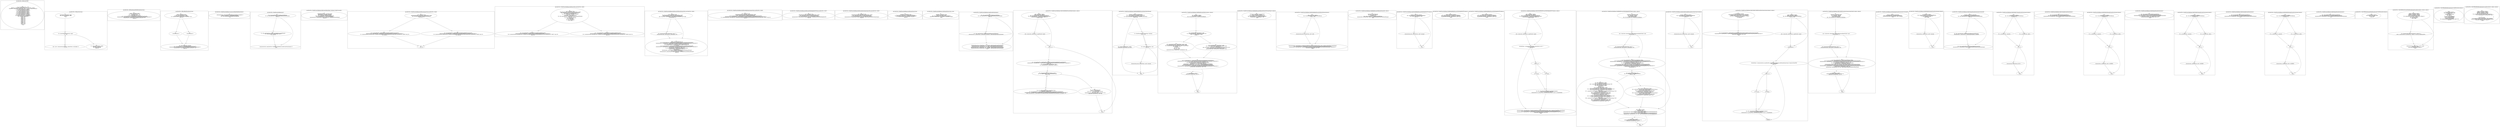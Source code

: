 digraph "208.ts" {
subgraph "cluster_@ts_files/208.ts: %dflt.[static]%dflt()" {
  label="@ts_files/208.ts: %dflt.[static]%dflt()";
  Node33740 [label="id:0
      this = this: @ts_files/208.ts: %dflt
      forkScript = staticinvoke <@%unk/%unk: .join()>(__dirname, './fork.js')
      workerPath = staticinvoke <@%unk/%unk: .join()>(__dirname, './batch/run-batch.js')
      %0 = chalk.<@%unk/%unk: .green>
      %1 = chalk.<@%unk/%unk: .greenBright>
      %2 = chalk.<@%unk/%unk: .red>
      %3 = chalk.<@%unk/%unk: .redBright>
      %4 = chalk.<@%unk/%unk: .cyan>
      %5 = chalk.<@%unk/%unk: .cyanBright>
      %6 = chalk.<@%unk/%unk: .yellow>
      %7 = chalk.<@%unk/%unk: .yellowBright>
      %8 = chalk.<@%unk/%unk: .magenta>
      %9 = chalk.<@%unk/%unk: .magentaBright>
      %10 = newarray (unknown)[10]
      %10[0] = %0
      %10[1] = %1
      %10[2] = %2
      %10[3] = %3
      %10[4] = %4
      %10[5] = %5
      %10[6] = %6
      %10[7] = %7
      %10[8] = %8
      %10[9] = %9
      colors = %10
      return"];
}
subgraph "cluster_@ts_files/208.ts: %dflt.getColor(string)" {
  label="@ts_files/208.ts: %dflt.getColor(string)";
  Node35730 [label="id:0
      projectName = parameter0: string
      this = this: @ts_files/208.ts: %dflt
      code = 0
      i = 0"];
  Node35731 [label="id:1
      %0 = projectName.<@%unk/%unk: .length>
      if i < %0"];
  Node35732 [label="id:2
      code = code + instanceinvoke projectName.<@%unk/%unk: .charCodeAt()>(i)
      i = i + 1"];
  Node35733 [label="id:3
      %1 = colors.<@%unk/%unk: .length>
      colorIndex = code % %1
      %2 = colors[colorIndex]
      return %2"];
  Node35730 -> Node35731;
  Node35731 -> Node35732;
  Node35731 -> Node35733;
  Node35732 -> Node35731;
}
subgraph "cluster_@ts_files/208.ts: %dflt.logClearLineToPrefixTransformer(string)" {
  label="@ts_files/208.ts: %dflt.logClearLineToPrefixTransformer(string)";
  Node59310 [label="id:0
      prefix = parameter0: string
      this = this: @ts_files/208.ts: %dflt
      prevChunk = null
      %0 = new @%unk/%unk: Transform
      %1 = new @ts_files/208.ts: %AC$%dflt$logClearLineToPrefixTransformer$9
      instanceinvoke %1.<@ts_files/208.ts: %AC$%dflt$logClearLineToPrefixTransformer$9.constructor()>()
      instanceinvoke %0.<@%unk/%unk: Transform.constructor()>(%1)
      return %0"];
}
subgraph "cluster_@ts_files/208.ts: %dflt.addPrefixTransformer(string)" {
  label="@ts_files/208.ts: %dflt.addPrefixTransformer(string)";
  Node48320 [label="id:0
      prefix = parameter0: string
      this = this: @ts_files/208.ts: %dflt
      %0 = process.<@%unk/%unk: .platform>
      %1 = instanceinvoke %0.<@%unk/%unk: .startsWith()>('win')
      if %1 != 0"];
  Node48321 [label="id:1
      newLineSeparator = '
'"];
  Node48322 [label="id:2
      newLineSeparator = '
'"];
  Node48323 [label="id:3
      %3 = new @%unk/%unk: Transform
      %4 = new @ts_files/208.ts: %AC$%dflt$addPrefixTransformer$10
      instanceinvoke %4.<@ts_files/208.ts: %AC$%dflt$addPrefixTransformer$10.constructor()>()
      instanceinvoke %3.<@%unk/%unk: Transform.constructor()>(%4)
      return %3"];
  Node48320 -> Node48321;
  Node48320 -> Node48322;
  Node48321 -> Node48323;
  Node48322 -> Node48323;
}
subgraph "cluster_@ts_files/208.ts: ForkedProcessTaskRunner.constructor(DefaultTasksRunnerOptions)" {
  label="@ts_files/208.ts: ForkedProcessTaskRunner.constructor(DefaultTasksRunnerOptions)";
  Node78220 [label="id:0
      instanceinvoke this.<@ts_files/208.ts: ForkedProcessTaskRunner.%instInit()>()
      options = parameter0: DefaultTasksRunnerOptions
      this = this: @ts_files/208.ts: ForkedProcessTaskRunner
      return"];
}
subgraph "cluster_@ts_files/208.ts: ForkedProcessTaskRunner.init()" {
  label="@ts_files/208.ts: ForkedProcessTaskRunner.init()";
  Node44270 [label="id:0
      this = this: @ts_files/208.ts: ForkedProcessTaskRunner
      %0 = this.<@ts_files/208.ts: ForkedProcessTaskRunner.pseudoTerminal>
      if %0 != 0"];
  Node44271 [label="id:1
      %1 = this.<@ts_files/208.ts: ForkedProcessTaskRunner.pseudoTerminal>
      %2 = instanceinvoke %1.<@%unk/%unk: .init()>()
      %3 = await %2"];
  Node44272 [label="id:2
      instanceinvoke this.<@ts_files/208.ts: ForkedProcessTaskRunner.setupProcessEventListeners()>()
      return"];
  Node44270 -> Node44271;
  Node44270 -> Node44272;
  Node44271 -> Node44272;
}
subgraph "cluster_@ts_files/208.ts: ForkedProcessTaskRunner.forkProcessForBatch(Batch, TaskGraph, NodeJS.ProcessEnv)" {
  label="@ts_files/208.ts: ForkedProcessTaskRunner.forkProcessForBatch(Batch, TaskGraph, NodeJS.ProcessEnv)";
  Node90970 [label="id:0
      ObjectBindingPattern = parameter0: Batch
      fullTaskGraph = parameter1: TaskGraph
      env = parameter2: NodeJS.ProcessEnv
      this = this: @ts_files/208.ts: ForkedProcessTaskRunner
      %0 = new @%unk/%unk: Promise<BatchResults>
      instanceinvoke %0.<@%unk/%unk: Promise.constructor()>(%AM0$forkProcessForBatch)
      return %0"];
}
subgraph "cluster_@ts_files/208.ts: ForkedProcessTaskRunner.forkProcessLegacy(Task, @ts_files/208.ts: %AC$0)" {
  label="@ts_files/208.ts: ForkedProcessTaskRunner.forkProcessLegacy(Task, @ts_files/208.ts: %AC$0)";
  Node79780 [label="id:0
      task = parameter0: Task
      ObjectBindingPattern = parameter1: @ts_files/208.ts: %AC$0
      this = this: @ts_files/208.ts: ForkedProcessTaskRunner
      if pipeOutput != 0"];
  Node79781 [label="id:1
      %0 = new @ts_files/208.ts: %AC$ForkedProcessTaskRunner$forkProcessLegacy$15
      instanceinvoke %0.<@ts_files/208.ts: %AC$ForkedProcessTaskRunner$forkProcessLegacy$15.constructor()>()
      %1 = instanceinvoke this.<@ts_files/208.ts: ForkedProcessTaskRunner.forkProcessPipeOutputCapture(Task, @ts_files/208.ts: %AC$6)>(task, %0)
      %2 = await %1"];
  Node79782 [label="id:2
      %3 = new @ts_files/208.ts: %AC$ForkedProcessTaskRunner$forkProcessLegacy$16
      instanceinvoke %3.<@ts_files/208.ts: %AC$ForkedProcessTaskRunner$forkProcessLegacy$16.constructor()>()
      %4 = instanceinvoke this.<@ts_files/208.ts: ForkedProcessTaskRunner.forkProcessDirectOutputCapture(Task, @ts_files/208.ts: %AC$8)>(task, %3)
      %2 = await %4"];
  Node79783 [label="id:3
      return %2"];
  Node79780 -> Node79781;
  Node79780 -> Node79782;
  Node79781 -> Node79783;
  Node79782 -> Node79783;
}
subgraph "cluster_@ts_files/208.ts: ForkedProcessTaskRunner.forkProcess(Task, @ts_files/208.ts: %AC$2)" {
  label="@ts_files/208.ts: ForkedProcessTaskRunner.forkProcess(Task, @ts_files/208.ts: %AC$2)";
  Node73830 [label="id:0
      task = parameter0: Task
      ObjectBindingPattern = parameter1: @ts_files/208.ts: %AC$2
      this = this: @ts_files/208.ts: ForkedProcessTaskRunner
      %0 = process.<@%unk/%unk: .env>
      %1 = %0.<@%unk/%unk: .NX_PREFIX_OUTPUT>
      %2 = %1 === 'true'
      shouldPrefix = streamOutput && %2
      %3 = this.<@ts_files/208.ts: ForkedProcessTaskRunner.pseudoTerminal>
      %4 = !%3
      %5 = %4 || disablePseudoTerminal
      %6 = !streamOutput
      %7 = %5 || %6
      %8 = %7 || shouldPrefix
      if %8 != false"];
  Node73831 [label="id:1
      %9 = new @ts_files/208.ts: %AC$ForkedProcessTaskRunner$forkProcess$17
      instanceinvoke %9.<@ts_files/208.ts: %AC$ForkedProcessTaskRunner$forkProcess$17.constructor()>()
      %10 = instanceinvoke this.<@ts_files/208.ts: ForkedProcessTaskRunner.forkProcessWithPrefixAndNotTTY(Task, @ts_files/208.ts: %AC$7)>(task, %9)
      return %10"];
  Node73832 [label="id:2
      %11 = new @ts_files/208.ts: %AC$ForkedProcessTaskRunner$forkProcess$18
      instanceinvoke %11.<@ts_files/208.ts: %AC$ForkedProcessTaskRunner$forkProcess$18.constructor()>()
      %12 = instanceinvoke this.<@ts_files/208.ts: ForkedProcessTaskRunner.forkProcessWithPseudoTerminal(Task, @ts_files/208.ts: %AC$4)>(task, %11)
      return %12"];
  Node73830 -> Node73831;
  Node73830 -> Node73832;
}
subgraph "cluster_@ts_files/208.ts: ForkedProcessTaskRunner.forkProcessWithPseudoTerminal(Task, @ts_files/208.ts: %AC$4)" {
  label="@ts_files/208.ts: ForkedProcessTaskRunner.forkProcessWithPseudoTerminal(Task, @ts_files/208.ts: %AC$4)";
  Node92490 [label="id:0
      task = parameter0: Task
      ObjectBindingPattern = parameter1: @ts_files/208.ts: %AC$4
      this = this: @ts_files/208.ts: ForkedProcessTaskRunner
      args = staticinvoke <@%unk/%unk: .getPrintableCommandArgsForTask()>(task)
      if streamOutput != 0"];
  Node92491 [label="id:1
      %0 = instanceinvoke args.<@%unk/%unk: .join()>(' ')
      instanceinvoke output.<@%unk/%unk: .logCommand()>(%0)"];
  Node92492 [label="id:2
      childId = task.<@%unk/%unk: .id>
      %1 = new @ts_files/208.ts: %AC$ForkedProcessTaskRunner$forkProcessWithPseudoTerminal$19
      instanceinvoke %1.<@ts_files/208.ts: %AC$ForkedProcessTaskRunner$forkProcessWithPseudoTerminal$19.constructor()>()
      %2 = this.<@ts_files/208.ts: ForkedProcessTaskRunner.pseudoTerminal>
      %3 = instanceinvoke %2.<@%unk/%unk: .fork()>(childId, forkScript, %1)
      p = await %3
      %4 = new @ts_files/208.ts: %AC$ForkedProcessTaskRunner$forkProcessWithPseudoTerminal$20
      instanceinvoke %4.<@ts_files/208.ts: %AC$ForkedProcessTaskRunner$forkProcessWithPseudoTerminal$20.constructor()>()
      instanceinvoke p.<@%unk/%unk: .send()>(%4)
      %5 = this.<@ts_files/208.ts: ForkedProcessTaskRunner.processes>
      instanceinvoke %5.<@%unk/%unk: .add()>(p)
      terminalOutput = ''
      instanceinvoke p.<@%unk/%unk: .onOutput()>(%AM3$forkProcessWithPseudoTerminal)
      %6 = new @%unk/%unk: Promise
      instanceinvoke %6.<@%unk/%unk: Promise.constructor()>(%AM4$forkProcessWithPseudoTerminal)
      return %6"];
  Node92490 -> Node92491;
  Node92490 -> Node92492;
  Node92491 -> Node92492;
}
subgraph "cluster_@ts_files/208.ts: ForkedProcessTaskRunner.forkProcessPipeOutputCapture(Task, @ts_files/208.ts: %AC$6)" {
  label="@ts_files/208.ts: ForkedProcessTaskRunner.forkProcessPipeOutputCapture(Task, @ts_files/208.ts: %AC$6)";
  Node91660 [label="id:0
      task = parameter0: Task
      ObjectBindingPattern = parameter1: @ts_files/208.ts: %AC$6
      this = this: @ts_files/208.ts: ForkedProcessTaskRunner
      %0 = new @ts_files/208.ts: %AC$ForkedProcessTaskRunner$forkProcessPipeOutputCapture$22
      instanceinvoke %0.<@ts_files/208.ts: %AC$ForkedProcessTaskRunner$forkProcessPipeOutputCapture$22.constructor()>()
      %1 = instanceinvoke this.<@ts_files/208.ts: ForkedProcessTaskRunner.forkProcessWithPrefixAndNotTTY(Task, @ts_files/208.ts: %AC$7)>(task, %0)
      return %1"];
}
subgraph "cluster_@ts_files/208.ts: ForkedProcessTaskRunner.forkProcessWithPrefixAndNotTTY(Task, @ts_files/208.ts: %AC$7)" {
  label="@ts_files/208.ts: ForkedProcessTaskRunner.forkProcessWithPrefixAndNotTTY(Task, @ts_files/208.ts: %AC$7)";
  Node92590 [label="id:0
      task = parameter0: Task
      ObjectBindingPattern = parameter1: @ts_files/208.ts: %AC$7
      this = this: @ts_files/208.ts: ForkedProcessTaskRunner
      %0 = new @%unk/%unk: Promise<@ts_files/208.ts: %AC$23>
      instanceinvoke %0.<@%unk/%unk: Promise.constructor()>(%AM6$forkProcessWithPrefixAndNotTTY)
      return %0"];
}
subgraph "cluster_@ts_files/208.ts: ForkedProcessTaskRunner.forkProcessDirectOutputCapture(Task, @ts_files/208.ts: %AC$8)" {
  label="@ts_files/208.ts: ForkedProcessTaskRunner.forkProcessDirectOutputCapture(Task, @ts_files/208.ts: %AC$8)";
  Node93730 [label="id:0
      task = parameter0: Task
      ObjectBindingPattern = parameter1: @ts_files/208.ts: %AC$8
      this = this: @ts_files/208.ts: ForkedProcessTaskRunner
      %0 = new @%unk/%unk: Promise<@ts_files/208.ts: %AC$27>
      instanceinvoke %0.<@%unk/%unk: Promise.constructor()>(%AM11$forkProcessDirectOutputCapture)
      return %0"];
}
subgraph "cluster_@ts_files/208.ts: ForkedProcessTaskRunner.readTerminalOutput(string)" {
  label="@ts_files/208.ts: ForkedProcessTaskRunner.readTerminalOutput(string)";
  Node65510 [label="id:0
      outputPath = parameter0: string
      this = this: @ts_files/208.ts: ForkedProcessTaskRunner
      %0 = staticinvoke <@%unk/%unk: .readFileSync()>(outputPath)
      %1 = instanceinvoke %0.<@%unk/%unk: .toString()>()
      return %1"];
}
subgraph "cluster_@ts_files/208.ts: ForkedProcessTaskRunner.writeTerminalOutput(string, string)" {
  label="@ts_files/208.ts: ForkedProcessTaskRunner.writeTerminalOutput(string, string)";
  Node74330 [label="id:0
      outputPath = parameter0: string
      content = parameter1: string
      this = this: @ts_files/208.ts: ForkedProcessTaskRunner
      staticinvoke <@%unk/%unk: .writeFileSync()>(outputPath, content)
      return"];
}
subgraph "cluster_@ts_files/208.ts: ForkedProcessTaskRunner.setupProcessEventListeners()" {
  label="@ts_files/208.ts: ForkedProcessTaskRunner.setupProcessEventListeners()";
  Node67540 [label="id:0
      this = this: @ts_files/208.ts: ForkedProcessTaskRunner
      %0 = this.<@ts_files/208.ts: ForkedProcessTaskRunner.pseudoTerminal>
      if %0 != 0"];
  Node67541 [label="id:1
      %1 = this.<@ts_files/208.ts: ForkedProcessTaskRunner.pseudoTerminal>
      instanceinvoke %1.<@%unk/%unk: .onMessageFromChildren()>(%AM14$setupProcessEventListeners)"];
  Node67542 [label="id:2
      instanceinvoke process.<@%unk/%unk: .on()>('message', %AM15$setupProcessEventListeners)
      instanceinvoke process.<@%unk/%unk: .on()>('exit', %AM17$setupProcessEventListeners)
      instanceinvoke process.<@%unk/%unk: .on()>('SIGINT', %AM19$setupProcessEventListeners)
      instanceinvoke process.<@%unk/%unk: .on()>('SIGTERM', %AM21$setupProcessEventListeners)
      instanceinvoke process.<@%unk/%unk: .on()>('SIGHUP', %AM23$setupProcessEventListeners)
      return"];
  Node67540 -> Node67541;
  Node67540 -> Node67542;
  Node67541 -> Node67542;
}
subgraph "cluster_@ts_files/208.ts: ForkedProcessTaskRunner.%AM1$%AM0$forkProcessForBatch(unknown, unknown)" {
  label="@ts_files/208.ts: ForkedProcessTaskRunner.%AM1$%AM0$forkProcessForBatch(unknown, unknown)";
  Node81080 [label="id:0
      code = parameter0: unknown
      signal = parameter1: unknown
      this = this: @ts_files/208.ts: ForkedProcessTaskRunner
      %0 = this.<@ts_files/208.ts: ForkedProcessTaskRunner.processes>
      instanceinvoke %0.<@%unk/%unk: .delete()>(p)
      if code === null"];
  Node81081 [label="id:1
      code = staticinvoke <@%unk/%unk: .signalToCode()>(signal)"];
  Node81082 [label="id:2
      if code !== 0"];
  Node81083 [label="id:3
      %1 = new @ts_files/208.ts: %AC$ForkedProcessTaskRunner$%AM1$%AM0$forkProcessForBatch$12
      instanceinvoke %1.<@ts_files/208.ts: %AC$ForkedProcessTaskRunner$%AM1$%AM0$forkProcessForBatch$12.constructor()>()
      results = %1
      %2 = batchTaskGraph.<@%unk/%unk: .roots>
      %3 = instanceinvoke %2.<@%unk/%unk: .iterator()>()"];
  Node81084 [label="id:4
      %4 = instanceinvoke %3.<@%unk/%unk: .next()>()
      %5 = %4.<@ES2015/BuiltinClass: IteratorResult.done>
      if %5 == true"];
  Node81085 [label="id:5
      %6 = %4.<@ES2015/BuiltinClass: IteratorResult.value>
      rootTaskId = <unknown>%6
      %7 = new @ts_files/208.ts: %AC$ForkedProcessTaskRunner$%AM1$%AM0$forkProcessForBatch$13
      instanceinvoke %7.<@ts_files/208.ts: %AC$ForkedProcessTaskRunner$%AM1$%AM0$forkProcessForBatch$13.constructor()>()
      results.<@ts_files/208.ts: %AC$ForkedProcessTaskRunner$%AM1$%AM0$forkProcessForBatch$12.rootTaskId> = %7"];
  Node81086 [label="id:6
      %8 = new @%unk/%unk: Error
      %9 = '\"' + executorName
      %10 = %9 + '\" exited unexpectedly with code: '
      %11 = %10 + code
      instanceinvoke %8.<@%unk/%unk: Error.constructor()>(%11)
      staticinvoke <@%unk/%unk: .rej()>(%8)"];
  Node81087 [label="id:7
      return"];
  Node81080 -> Node81081;
  Node81080 -> Node81082;
  Node81081 -> Node81082;
  Node81082 -> Node81083;
  Node81082 -> Node81087;
  Node81083 -> Node81084;
  Node81084 -> Node81085;
  Node81084 -> Node81086;
  Node81085 -> Node81084;
  Node81086 -> Node81087;
}
subgraph "cluster_@ts_files/208.ts: ForkedProcessTaskRunner.%AM2$%AM0$forkProcessForBatch(BatchMessage)" {
  label="@ts_files/208.ts: ForkedProcessTaskRunner.%AM2$%AM0$forkProcessForBatch(BatchMessage)";
  Node76560 [label="id:0
      message = parameter0: BatchMessage
      this = this: @ts_files/208.ts: ForkedProcessTaskRunner
      %0 = message.<@%unk/%unk: .type>
      %1 = BatchMessageType.<@%unk/%unk: .CompleteBatchExecution>
      if %0 == %1"];
  Node76561 [label="id:1
      %3 = message.<@%unk/%unk: .results>
      staticinvoke <@%unk/%unk: .res()>(%3)"];
  Node76562 [label="id:2
      %4 = process.<@%unk/%unk: .send>
      if %4 != 0"];
  Node76563 [label="id:3
      instanceinvoke process.<@%unk/%unk: .send()>(message)"];
  Node76564 [label="id:4
      return"];
  Node76565 [label="id:5
      %2 = BatchMessageType.<@%unk/%unk: .RunTasks>
      if %0 == %2"];
  Node76560 -> Node76561;
  Node76560 -> Node76565;
  Node76561 -> Node76564;
  Node76562 -> Node76563;
  Node76562 -> Node76564;
  Node76563 -> Node76564;
  Node76565 -> Node76562;
  Node76565 -> Node76562;
}
subgraph "cluster_@ts_files/208.ts: ForkedProcessTaskRunner.%AM0$forkProcessForBatch(unknown, unknown)" {
  label="@ts_files/208.ts: ForkedProcessTaskRunner.%AM0$forkProcessForBatch(unknown, unknown)";
  Node78440 [label="id:0
      res = parameter0: unknown
      rej = parameter1: unknown
      this = this: @ts_files/208.ts: ForkedProcessTaskRunner"];
  Node78441 [label="id:1
      %0 = batchTaskGraph.<@%unk/%unk: .tasks>
      %1 = instanceinvoke Object.<@%unk/%unk: .keys()>(%0)
      count = %1.<@%unk/%unk: .length>
      if count > 1"];
  Node78442 [label="id:2
      %2 = instanceinvoke output.<@%unk/%unk: .bold()>(count)
      %3 = instanceinvoke output.<@%unk/%unk: .bold()>('tasks')
      %4 = instanceinvoke output.<@%unk/%unk: .bold()>(executorName)
      %5 = 'Running ' + %2
      %6 = %5 + ' '
      %7 = %6 + %3
      %8 = %7 + ' with '
      %9 = %8 + %4
      instanceinvoke output.<@%unk/%unk: .logSingleLine()>(%9)"];
  Node78443 [label="id:3
      %10 = batchTaskGraph.<@%unk/%unk: .tasks>
      %11 = instanceinvoke Object.<@%unk/%unk: .values()>(%10)
      %12 = %11.<@%unk/%unk: .0>
      args = staticinvoke <@%unk/%unk: .getPrintableCommandArgsForTask()>(%12)
      %13 = instanceinvoke args.<@%unk/%unk: .join()>(' ')
      instanceinvoke output.<@%unk/%unk: .logCommand()>(%13)"];
  Node78444 [label="id:4
      %14 = new @ts_files/208.ts: %AC$ForkedProcessTaskRunner$%AM0$forkProcessForBatch$11
      instanceinvoke %14.<@ts_files/208.ts: %AC$ForkedProcessTaskRunner$%AM0$forkProcessForBatch$11.constructor()>()
      p = staticinvoke <@%unk/%unk: .fork()>(workerPath, %14)
      %15 = this.<@ts_files/208.ts: ForkedProcessTaskRunner.processes>
      instanceinvoke %15.<@%unk/%unk: .add()>(p)
      instanceinvoke p.<@%unk/%unk: .once()>('exit', %AM1$%AM0$forkProcessForBatch)
      instanceinvoke p.<@%unk/%unk: .on()>('message', %AM2$%AM0$forkProcessForBatch)
      %16 = new @ts_files/208.ts: %AC$ForkedProcessTaskRunner$%AM0$forkProcessForBatch$14
      instanceinvoke %16.<@ts_files/208.ts: %AC$ForkedProcessTaskRunner$%AM0$forkProcessForBatch$14.constructor()>()
      instanceinvoke p.<@%unk/%unk: .send()>(%16)"];
  Node78445 [label="id:5
      e = caughtexception: unknown
      staticinvoke <@%unk/%unk: .rej()>(e)"];
  Node78446 [label="id:6
      return"];
  Node78440 -> Node78441;
  Node78441 -> Node78442;
  Node78441 -> Node78443;
  Node78442 -> Node78444;
  Node78443 -> Node78444;
  Node78444 -> Node78446;
  Node78444 -> Node78445[style="dotted"];
  Node78445 -> Node78446;
}
subgraph "cluster_@ts_files/208.ts: ForkedProcessTaskRunner.%AM3$forkProcessWithPseudoTerminal([terminalOutput], unknown)" {
  label="@ts_files/208.ts: ForkedProcessTaskRunner.%AM3$forkProcessWithPseudoTerminal([terminalOutput], unknown)";
  Node98510 [label="id:0
      %closures0 = parameter0: [terminalOutput]
      msg = parameter1: unknown
      terminalOutput = %closures0.terminalOutput
      this = this: @ts_files/208.ts: ForkedProcessTaskRunner
      terminalOutput = terminalOutput + msg
      return"];
}
subgraph "cluster_@ts_files/208.ts: ForkedProcessTaskRunner.%AM5$%AM4$forkProcessWithPseudoTerminal(unknown)" {
  label="@ts_files/208.ts: ForkedProcessTaskRunner.%AM5$%AM4$forkProcessWithPseudoTerminal(unknown)";
  Node83430 [label="id:0
      code = parameter0: unknown
      this = this: @ts_files/208.ts: ForkedProcessTaskRunner
      if code >= 128"];
  Node83431 [label="id:1
      instanceinvoke process.<@%unk/%unk: .exit()>(code)"];
  Node83432 [label="id:2
      instanceinvoke this.<@ts_files/208.ts: ForkedProcessTaskRunner.writeTerminalOutput(string, string)>(temporaryOutputPath, terminalOutput)
      %0 = new @ts_files/208.ts: %AC$ForkedProcessTaskRunner$%AM5$%AM4$forkProcessWithPseudoTerminal$21
      instanceinvoke %0.<@ts_files/208.ts: %AC$ForkedProcessTaskRunner$%AM5$%AM4$forkProcessWithPseudoTerminal$21.constructor()>()
      staticinvoke <@%unk/%unk: .res()>(%0)
      return"];
  Node83430 -> Node83431;
  Node83430 -> Node83432;
  Node83431 -> Node83432;
}
subgraph "cluster_@ts_files/208.ts: ForkedProcessTaskRunner.%AM4$forkProcessWithPseudoTerminal([p], unknown)" {
  label="@ts_files/208.ts: ForkedProcessTaskRunner.%AM4$forkProcessWithPseudoTerminal([p], unknown)";
  Node84470 [label="id:0
      %closures1 = parameter0: [p]
      res = parameter1: unknown
      p = %closures1.p
      this = this: @ts_files/208.ts: ForkedProcessTaskRunner
      instanceinvoke p.<@%unk/%unk: .onExit()>(%AM5$%AM4$forkProcessWithPseudoTerminal)
      return"];
}
subgraph "cluster_@ts_files/208.ts: ForkedProcessTaskRunner.%AM7$%AM6$forkProcessWithPrefixAndNotTTY(unknown)" {
  label="@ts_files/208.ts: ForkedProcessTaskRunner.%AM7$%AM6$forkProcessWithPrefixAndNotTTY(unknown)";
  Node83540 [label="id:0
      message = parameter0: unknown
      this = this: @ts_files/208.ts: ForkedProcessTaskRunner
      %0 = process.<@%unk/%unk: .send>
      if %0 != 0"];
  Node83541 [label="id:1
      instanceinvoke process.<@%unk/%unk: .send()>(message)"];
  Node83542 [label="id:2
      return"];
  Node83540 -> Node83541;
  Node83540 -> Node83542;
  Node83541 -> Node83542;
}
subgraph "cluster_@ts_files/208.ts: ForkedProcessTaskRunner.%AM8$%AM6$forkProcessWithPrefixAndNotTTY(unknown)" {
  label="@ts_files/208.ts: ForkedProcessTaskRunner.%AM8$%AM6$forkProcessWithPrefixAndNotTTY(unknown)";
  Node83550 [label="id:0
      chunk = parameter0: unknown
      this = this: @ts_files/208.ts: ForkedProcessTaskRunner
      %0 = instanceinvoke chunk.<@%unk/%unk: .toString()>()
      instanceinvoke outWithErr.<@%unk/%unk: .push()>(%0)
      return"];
}
subgraph "cluster_@ts_files/208.ts: ForkedProcessTaskRunner.%AM9$%AM6$forkProcessWithPrefixAndNotTTY(unknown)" {
  label="@ts_files/208.ts: ForkedProcessTaskRunner.%AM9$%AM6$forkProcessWithPrefixAndNotTTY(unknown)";
  Node83560 [label="id:0
      chunk = parameter0: unknown
      this = this: @ts_files/208.ts: ForkedProcessTaskRunner
      %0 = instanceinvoke chunk.<@%unk/%unk: .toString()>()
      instanceinvoke outWithErr.<@%unk/%unk: .push()>(%0)
      return"];
}
subgraph "cluster_@ts_files/208.ts: ForkedProcessTaskRunner.%AM10$%AM6$forkProcessWithPrefixAndNotTTY(unknown, unknown)" {
  label="@ts_files/208.ts: ForkedProcessTaskRunner.%AM10$%AM6$forkProcessWithPrefixAndNotTTY(unknown, unknown)";
  Node92560 [label="id:0
      code = parameter0: unknown
      signal = parameter1: unknown
      this = this: @ts_files/208.ts: ForkedProcessTaskRunner
      %0 = this.<@ts_files/208.ts: ForkedProcessTaskRunner.processes>
      instanceinvoke %0.<@%unk/%unk: .delete()>(p)
      if code === null"];
  Node92561 [label="id:1
      code = staticinvoke <@%unk/%unk: .signalToCode()>(signal)"];
  Node92562 [label="id:2
      terminalOutput = instanceinvoke outWithErr.<@%unk/%unk: .join()>('')
      %1 = !streamOutput
      if %1 != 0"];
  Node92563 [label="id:3
      instanceinvoke this.<@ts_files/208.ts: ForkedProcessTaskRunner.writeTerminalOutput(string, string)>(temporaryOutputPath, terminalOutput)
      %5 = new @ts_files/208.ts: %AC$ForkedProcessTaskRunner$%AM10$%AM6$forkProcessWithPrefixAndNotTTY$26
      instanceinvoke %5.<@ts_files/208.ts: %AC$ForkedProcessTaskRunner$%AM10$%AM6$forkProcessWithPrefixAndNotTTY$26.constructor()>()
      staticinvoke <@%unk/%unk: .res()>(%5)
      return"];
  Node92564 [label="id:4
      if code === 0"];
  Node92565 [label="id:5
      %2 = 'success'"];
  Node92566 [label="id:6
      %2 = 'failure'"];
  Node92567 [label="id:7
      %3 = this.<@ts_files/208.ts: ForkedProcessTaskRunner.options>
      %4 = %3.<@%unk/%unk: .lifeCycle>
      instanceinvoke %4.<@%unk/%unk: .printTaskTerminalOutput()>(task, %2, terminalOutput)"];
  Node92560 -> Node92561;
  Node92560 -> Node92562;
  Node92561 -> Node92562;
  Node92562 -> Node92563;
  Node92562 -> Node92564;
  Node92564 -> Node92565;
  Node92564 -> Node92566;
  Node92565 -> Node92567;
  Node92566 -> Node92567;
  Node92567 -> Node92563;
}
subgraph "cluster_@ts_files/208.ts: ForkedProcessTaskRunner.%AM6$forkProcessWithPrefixAndNotTTY([task], unknown, unknown)" {
  label="@ts_files/208.ts: ForkedProcessTaskRunner.%AM6$forkProcessWithPrefixAndNotTTY([task], unknown, unknown)";
  Node96390 [label="id:0
      %closures0 = parameter0: [task]
      res = parameter1: unknown
      rej = parameter2: unknown
      task = %closures0.task
      this = this: @ts_files/208.ts: ForkedProcessTaskRunner"];
  Node96391 [label="id:1
      args = staticinvoke <@%unk/%unk: .getPrintableCommandArgsForTask()>(task)
      if streamOutput != 0"];
  Node96392 [label="id:2
      %0 = instanceinvoke args.<@%unk/%unk: .join()>(' ')
      instanceinvoke output.<@%unk/%unk: .logCommand()>(%0)"];
  Node96393 [label="id:3
      %1 = this.<@ts_files/208.ts: ForkedProcessTaskRunner.cliPath>
      %2 = new @ts_files/208.ts: %AC$ForkedProcessTaskRunner$%AM6$forkProcessWithPrefixAndNotTTY$24
      instanceinvoke %2.<@ts_files/208.ts: %AC$ForkedProcessTaskRunner$%AM6$forkProcessWithPrefixAndNotTTY$24.constructor()>()
      p = staticinvoke <@%unk/%unk: .fork()>(%1, %2)
      %3 = this.<@ts_files/208.ts: ForkedProcessTaskRunner.processes>
      instanceinvoke %3.<@%unk/%unk: .add()>(p)
      instanceinvoke p.<@%unk/%unk: .on()>('message', %AM7$%AM6$forkProcessWithPrefixAndNotTTY)
      %4 = new @ts_files/208.ts: %AC$ForkedProcessTaskRunner$%AM6$forkProcessWithPrefixAndNotTTY$25
      instanceinvoke %4.<@ts_files/208.ts: %AC$ForkedProcessTaskRunner$%AM6$forkProcessWithPrefixAndNotTTY$25.constructor()>()
      instanceinvoke p.<@%unk/%unk: .send()>(%4)
      if streamOutput != 0"];
  Node96394 [label="id:4
      %5 = process.<@%unk/%unk: .env>
      %6 = %5.<@%unk/%unk: .NX_PREFIX_OUTPUT>
      if %6 === 'true'"];
  Node96395 [label="id:5
      %7 = task.<@%unk/%unk: .target>
      %8 = %7.<@%unk/%unk: .project>
      color = staticinvoke <@ts_files/208.ts: %dflt.getColor(string)>(%8)
      %9 = task.<@%unk/%unk: .target>
      %10 = %9.<@%unk/%unk: .project>
      %11 = %10 + ':'
      prefixText = %11
      %12 = process.<@%unk/%unk: .stdout>
      %13 = instanceinvoke color.<@%unk/%unk: .bold()>(prefixText)
      %14 = staticinvoke <@ts_files/208.ts: %dflt.addPrefixTransformer(string)>(%13)
      %15 = instanceinvoke color.<@%unk/%unk: .bold()>(prefixText)
      %16 = %15 + ' '
      %17 = staticinvoke <@ts_files/208.ts: %dflt.logClearLineToPrefixTransformer(string)>(%16)
      %18 = p.<@%unk/%unk: .stdout>
      %19 = instanceinvoke %18.<@%unk/%unk: .pipe()>(%17)
      %20 = instanceinvoke %19.<@%unk/%unk: .pipe()>(%14)
      instanceinvoke %20.<@%unk/%unk: .pipe()>(%12)
      %21 = process.<@%unk/%unk: .stderr>
      %22 = staticinvoke <@%unk/%unk: .color()>(prefixText)
      %23 = staticinvoke <@ts_files/208.ts: %dflt.addPrefixTransformer(string)>(%22)
      %24 = staticinvoke <@%unk/%unk: .color()>(prefixText)
      %25 = %24 + ' '
      %26 = staticinvoke <@ts_files/208.ts: %dflt.logClearLineToPrefixTransformer(string)>(%25)
      %27 = p.<@%unk/%unk: .stderr>
      %28 = instanceinvoke %27.<@%unk/%unk: .pipe()>(%26)
      %29 = instanceinvoke %28.<@%unk/%unk: .pipe()>(%23)
      instanceinvoke %29.<@%unk/%unk: .pipe()>(%21)"];
  Node96396 [label="id:6
      %30 = process.<@%unk/%unk: .stdout>
      %31 = staticinvoke <@ts_files/208.ts: %dflt.addPrefixTransformer(string)>()
      %32 = p.<@%unk/%unk: .stdout>
      %33 = instanceinvoke %32.<@%unk/%unk: .pipe()>(%31)
      instanceinvoke %33.<@%unk/%unk: .pipe()>(%30)
      %34 = process.<@%unk/%unk: .stderr>
      %35 = staticinvoke <@ts_files/208.ts: %dflt.addPrefixTransformer(string)>()
      %36 = p.<@%unk/%unk: .stderr>
      %37 = instanceinvoke %36.<@%unk/%unk: .pipe()>(%35)
      instanceinvoke %37.<@%unk/%unk: .pipe()>(%34)"];
  Node96397 [label="id:7
      %38 = newarray (any)[0]
      outWithErr = %38
      %39 = p.<@%unk/%unk: .stdout>
      instanceinvoke %39.<@%unk/%unk: .on()>('data', %AM8$%AM6$forkProcessWithPrefixAndNotTTY)
      %40 = p.<@%unk/%unk: .stderr>
      instanceinvoke %40.<@%unk/%unk: .on()>('data', %AM9$%AM6$forkProcessWithPrefixAndNotTTY)
      instanceinvoke p.<@%unk/%unk: .on()>('exit', %AM10$%AM6$forkProcessWithPrefixAndNotTTY)"];
  Node96398 [label="id:8
      e = caughtexception: unknown
      instanceinvoke console.<@%unk/%unk: .error()>(e)
      staticinvoke <@%unk/%unk: .rej()>(e)"];
  Node96399 [label="id:9
      return"];
  Node96390 -> Node96391;
  Node96391 -> Node96392;
  Node96391 -> Node96393;
  Node96392 -> Node96393;
  Node96393 -> Node96394;
  Node96393 -> Node96397;
  Node96394 -> Node96395;
  Node96394 -> Node96396;
  Node96395 -> Node96397;
  Node96396 -> Node96397;
  Node96397 -> Node96399;
  Node96397 -> Node96398[style="dotted"];
  Node96398 -> Node96399;
}
subgraph "cluster_@ts_files/208.ts: ForkedProcessTaskRunner.%AM12$%AM11$forkProcessDirectOutputCapture(unknown)" {
  label="@ts_files/208.ts: ForkedProcessTaskRunner.%AM12$%AM11$forkProcessDirectOutputCapture(unknown)";
  Node85550 [label="id:0
      message = parameter0: unknown
      this = this: @ts_files/208.ts: ForkedProcessTaskRunner
      %0 = process.<@%unk/%unk: .send>
      if %0 != 0"];
  Node85551 [label="id:1
      instanceinvoke process.<@%unk/%unk: .send()>(message)"];
  Node85552 [label="id:2
      return"];
  Node85550 -> Node85551;
  Node85550 -> Node85552;
  Node85551 -> Node85552;
}
subgraph "cluster_@ts_files/208.ts: ForkedProcessTaskRunner.%AM13$%AM11$forkProcessDirectOutputCapture(unknown, unknown)" {
  label="@ts_files/208.ts: ForkedProcessTaskRunner.%AM13$%AM11$forkProcessDirectOutputCapture(unknown, unknown)";
  Node94160 [label="id:0
      code = parameter0: unknown
      signal = parameter1: unknown
      this = this: @ts_files/208.ts: ForkedProcessTaskRunner
      if code === null"];
  Node94161 [label="id:1
      code = staticinvoke <@%unk/%unk: .signalToCode()>(signal)"];
  Node94162 [label="id:2
      terminalOutput = ''"];
  Node94163 [label="id:3
      terminalOutput = instanceinvoke this.<@ts_files/208.ts: ForkedProcessTaskRunner.readTerminalOutput(string)>(temporaryOutputPath)
      %0 = !streamOutput
      if %0 != 0"];
  Node94164 [label="id:4
      %4 = new @ts_files/208.ts: %AC$ForkedProcessTaskRunner$%AM13$%AM11$forkProcessDirectOutputCapture$30
      instanceinvoke %4.<@ts_files/208.ts: %AC$ForkedProcessTaskRunner$%AM13$%AM11$forkProcessDirectOutputCapture$30.constructor()>()
      staticinvoke <@%unk/%unk: .res()>(%4)
      return"];
  Node94165 [label="id:5
      e = caughtexception: unknown
      instanceinvoke console.<@%unk/%unk: .log()>(stripIndents`
              Unable to print terminal output for Task \"${task.id}\".
              Task failed with Exit Code ${code} and Signal \"${signal}\".
              Received error message:
              ${e.message}
            `)"];
  Node94166 [label="id:6
      if code === 0"];
  Node94167 [label="id:7
      %1 = 'success'"];
  Node94168 [label="id:8
      %1 = 'failure'"];
  Node94169 [label="id:9
      %2 = this.<@ts_files/208.ts: ForkedProcessTaskRunner.options>
      %3 = %2.<@%unk/%unk: .lifeCycle>
      instanceinvoke %3.<@%unk/%unk: .printTaskTerminalOutput()>(task, %1, terminalOutput)"];
  Node94160 -> Node94161;
  Node94160 -> Node94162;
  Node94161 -> Node94162;
  Node94162 -> Node94163;
  Node94163 -> undefined;
  Node94163 -> Node94166;
  Node94165 -> Node94164;
  Node94166 -> Node94167;
  Node94166 -> Node94168;
  Node94167 -> Node94169;
  Node94168 -> Node94169;
  Node94169 -> undefined;
}
subgraph "cluster_@ts_files/208.ts: ForkedProcessTaskRunner.%AM11$forkProcessDirectOutputCapture([task], unknown, unknown)" {
  label="@ts_files/208.ts: ForkedProcessTaskRunner.%AM11$forkProcessDirectOutputCapture([task], unknown, unknown)";
  Node97960 [label="id:0
      %closures0 = parameter0: [task]
      res = parameter1: unknown
      rej = parameter2: unknown
      task = %closures0.task
      this = this: @ts_files/208.ts: ForkedProcessTaskRunner"];
  Node97961 [label="id:1
      args = staticinvoke <@%unk/%unk: .getPrintableCommandArgsForTask()>(task)
      if streamOutput != 0"];
  Node97962 [label="id:2
      %0 = instanceinvoke args.<@%unk/%unk: .join()>(' ')
      instanceinvoke output.<@%unk/%unk: .logCommand()>(%0)"];
  Node97963 [label="id:3
      %1 = this.<@ts_files/208.ts: ForkedProcessTaskRunner.cliPath>
      %2 = new @ts_files/208.ts: %AC$ForkedProcessTaskRunner$%AM11$forkProcessDirectOutputCapture$28
      instanceinvoke %2.<@ts_files/208.ts: %AC$ForkedProcessTaskRunner$%AM11$forkProcessDirectOutputCapture$28.constructor()>()
      p = staticinvoke <@%unk/%unk: .fork()>(%1, %2)
      %3 = this.<@ts_files/208.ts: ForkedProcessTaskRunner.processes>
      instanceinvoke %3.<@%unk/%unk: .add()>(p)
      instanceinvoke p.<@%unk/%unk: .on()>('message', %AM12$%AM11$forkProcessDirectOutputCapture)
      %4 = new @ts_files/208.ts: %AC$ForkedProcessTaskRunner$%AM11$forkProcessDirectOutputCapture$29
      instanceinvoke %4.<@ts_files/208.ts: %AC$ForkedProcessTaskRunner$%AM11$forkProcessDirectOutputCapture$29.constructor()>()
      instanceinvoke p.<@%unk/%unk: .send()>(%4)
      instanceinvoke p.<@%unk/%unk: .on()>('exit', %AM13$%AM11$forkProcessDirectOutputCapture)"];
  Node97964 [label="id:4
      e = caughtexception: unknown
      instanceinvoke console.<@%unk/%unk: .error()>(e)
      staticinvoke <@%unk/%unk: .rej()>(e)"];
  Node97965 [label="id:5
      return"];
  Node97960 -> Node97961;
  Node97961 -> Node97962;
  Node97961 -> Node97963;
  Node97962 -> Node97963;
  Node97963 -> Node97965;
  Node97963 -> Node97964[style="dotted"];
  Node97964 -> Node97965;
}
subgraph "cluster_@ts_files/208.ts: ForkedProcessTaskRunner.%AM14$setupProcessEventListeners(Serializable)" {
  label="@ts_files/208.ts: ForkedProcessTaskRunner.%AM14$setupProcessEventListeners(Serializable)";
  Node83090 [label="id:0
      message = parameter0: Serializable
      this = this: @ts_files/208.ts: ForkedProcessTaskRunner
      instanceinvoke process.<@%unk/%unk: .send()>(message)
      return"];
}
subgraph "cluster_@ts_files/208.ts: ForkedProcessTaskRunner.%AM16$%AM15$setupProcessEventListeners(unknown)" {
  label="@ts_files/208.ts: ForkedProcessTaskRunner.%AM16$%AM15$setupProcessEventListeners(unknown)";
  Node81730 [label="id:0
      p = parameter0: unknown
      this = this: @ts_files/208.ts: ForkedProcessTaskRunner
      %0 = p.<@%unk/%unk: .connected>
      %1 = undefined && %0
      if %1 != false"];
  Node81731 [label="id:1
      instanceinvoke p.<@%unk/%unk: .send()>(message)"];
  Node81732 [label="id:2
      return"];
  Node81730 -> Node81731;
  Node81730 -> Node81732;
  Node81731 -> Node81732;
}
subgraph "cluster_@ts_files/208.ts: ForkedProcessTaskRunner.%AM15$setupProcessEventListeners(Serializable)" {
  label="@ts_files/208.ts: ForkedProcessTaskRunner.%AM15$setupProcessEventListeners(Serializable)";
  Node83100 [label="id:0
      message = parameter0: Serializable
      this = this: @ts_files/208.ts: ForkedProcessTaskRunner
      %0 = this.<@ts_files/208.ts: ForkedProcessTaskRunner.pseudoTerminal>
      if %0 != 0"];
  Node83101 [label="id:1
      %1 = this.<@ts_files/208.ts: ForkedProcessTaskRunner.pseudoTerminal>
      instanceinvoke %1.<@%unk/%unk: .sendMessageToChildren()>(message)"];
  Node83102 [label="id:2
      %2 = this.<@ts_files/208.ts: ForkedProcessTaskRunner.processes>
      instanceinvoke %2.<@%unk/%unk: .forEach()>(%AM16$%AM15$setupProcessEventListeners)
      return"];
  Node83100 -> Node83101;
  Node83100 -> Node83102;
  Node83101 -> Node83102;
}
subgraph "cluster_@ts_files/208.ts: ForkedProcessTaskRunner.%AM18$%AM17$setupProcessEventListeners(unknown)" {
  label="@ts_files/208.ts: ForkedProcessTaskRunner.%AM18$%AM17$setupProcessEventListeners(unknown)";
  Node81770 [label="id:0
      instanceinvoke p.<@%unk/%unk: .kill()>()"];
  Node81771 [label="id:1
      return"];
  Node81772 [label="id:2
      p = parameter0: unknown
      this = this: @ts_files/208.ts: ForkedProcessTaskRunner
      if undefined != 0"];
  Node81773 [label="id:3
      %0 = p.<@%unk/%unk: .connected>"];
  Node81774 [label="id:4
      %0 = p.<@%unk/%unk: .isAlive>"];
  Node81775 [label="id:5
      if %0 != 0"];
  Node81770 -> Node81771;
  Node81772 -> Node81773;
  Node81772 -> Node81774;
  Node81773 -> Node81775;
  Node81774 -> Node81775;
  Node81775 -> Node81770;
  Node81775 -> Node81771;
}
subgraph "cluster_@ts_files/208.ts: ForkedProcessTaskRunner.%AM17$setupProcessEventListeners()" {
  label="@ts_files/208.ts: ForkedProcessTaskRunner.%AM17$setupProcessEventListeners()";
  Node70730 [label="id:0
      this = this: @ts_files/208.ts: ForkedProcessTaskRunner
      %0 = this.<@ts_files/208.ts: ForkedProcessTaskRunner.processes>
      instanceinvoke %0.<@%unk/%unk: .forEach()>(%AM18$%AM17$setupProcessEventListeners)
      return"];
}
subgraph "cluster_@ts_files/208.ts: ForkedProcessTaskRunner.%AM20$%AM19$setupProcessEventListeners(unknown)" {
  label="@ts_files/208.ts: ForkedProcessTaskRunner.%AM20$%AM19$setupProcessEventListeners(unknown)";
  Node81720 [label="id:0
      instanceinvoke p.<@%unk/%unk: .kill()>('SIGTERM')"];
  Node81721 [label="id:1
      return"];
  Node81722 [label="id:2
      p = parameter0: unknown
      this = this: @ts_files/208.ts: ForkedProcessTaskRunner
      if undefined != 0"];
  Node81723 [label="id:3
      %0 = p.<@%unk/%unk: .connected>"];
  Node81724 [label="id:4
      %0 = p.<@%unk/%unk: .isAlive>"];
  Node81725 [label="id:5
      if %0 != 0"];
  Node81720 -> Node81721;
  Node81722 -> Node81723;
  Node81722 -> Node81724;
  Node81723 -> Node81725;
  Node81724 -> Node81725;
  Node81725 -> Node81720;
  Node81725 -> Node81721;
}
subgraph "cluster_@ts_files/208.ts: ForkedProcessTaskRunner.%AM19$setupProcessEventListeners()" {
  label="@ts_files/208.ts: ForkedProcessTaskRunner.%AM19$setupProcessEventListeners()";
  Node70750 [label="id:0
      this = this: @ts_files/208.ts: ForkedProcessTaskRunner
      %0 = this.<@ts_files/208.ts: ForkedProcessTaskRunner.processes>
      instanceinvoke %0.<@%unk/%unk: .forEach()>(%AM20$%AM19$setupProcessEventListeners)
      %1 = staticinvoke <@%unk/%unk: .signalToCode()>('SIGINT')
      instanceinvoke process.<@%unk/%unk: .exit()>(%1)
      return"];
}
subgraph "cluster_@ts_files/208.ts: ForkedProcessTaskRunner.%AM22$%AM21$setupProcessEventListeners(unknown)" {
  label="@ts_files/208.ts: ForkedProcessTaskRunner.%AM22$%AM21$setupProcessEventListeners(unknown)";
  Node81670 [label="id:0
      instanceinvoke p.<@%unk/%unk: .kill()>('SIGTERM')"];
  Node81671 [label="id:1
      return"];
  Node81672 [label="id:2
      p = parameter0: unknown
      this = this: @ts_files/208.ts: ForkedProcessTaskRunner
      if undefined != 0"];
  Node81673 [label="id:3
      %0 = p.<@%unk/%unk: .connected>"];
  Node81674 [label="id:4
      %0 = p.<@%unk/%unk: .isAlive>"];
  Node81675 [label="id:5
      if %0 != 0"];
  Node81670 -> Node81671;
  Node81672 -> Node81673;
  Node81672 -> Node81674;
  Node81673 -> Node81675;
  Node81674 -> Node81675;
  Node81675 -> Node81670;
  Node81675 -> Node81671;
}
subgraph "cluster_@ts_files/208.ts: ForkedProcessTaskRunner.%AM21$setupProcessEventListeners()" {
  label="@ts_files/208.ts: ForkedProcessTaskRunner.%AM21$setupProcessEventListeners()";
  Node70680 [label="id:0
      this = this: @ts_files/208.ts: ForkedProcessTaskRunner
      %0 = this.<@ts_files/208.ts: ForkedProcessTaskRunner.processes>
      instanceinvoke %0.<@%unk/%unk: .forEach()>(%AM22$%AM21$setupProcessEventListeners)
      return"];
}
subgraph "cluster_@ts_files/208.ts: ForkedProcessTaskRunner.%AM24$%AM23$setupProcessEventListeners(unknown)" {
  label="@ts_files/208.ts: ForkedProcessTaskRunner.%AM24$%AM23$setupProcessEventListeners(unknown)";
  Node81710 [label="id:0
      instanceinvoke p.<@%unk/%unk: .kill()>('SIGTERM')"];
  Node81711 [label="id:1
      return"];
  Node81712 [label="id:2
      p = parameter0: unknown
      this = this: @ts_files/208.ts: ForkedProcessTaskRunner
      if undefined != 0"];
  Node81713 [label="id:3
      %0 = p.<@%unk/%unk: .connected>"];
  Node81714 [label="id:4
      %0 = p.<@%unk/%unk: .isAlive>"];
  Node81715 [label="id:5
      if %0 != 0"];
  Node81710 -> Node81711;
  Node81712 -> Node81713;
  Node81712 -> Node81714;
  Node81713 -> Node81715;
  Node81714 -> Node81715;
  Node81715 -> Node81710;
  Node81715 -> Node81711;
}
subgraph "cluster_@ts_files/208.ts: ForkedProcessTaskRunner.%AM23$setupProcessEventListeners()" {
  label="@ts_files/208.ts: ForkedProcessTaskRunner.%AM23$setupProcessEventListeners()";
  Node70700 [label="id:0
      this = this: @ts_files/208.ts: ForkedProcessTaskRunner
      %0 = this.<@ts_files/208.ts: ForkedProcessTaskRunner.processes>
      instanceinvoke %0.<@%unk/%unk: .forEach()>(%AM24$%AM23$setupProcessEventListeners)
      return"];
}
subgraph "cluster_@ts_files/208.ts: %AC$%dflt$logClearLineToPrefixTransformer$9.%AM0$transform(unknown)" {
  label="@ts_files/208.ts: %AC$%dflt$logClearLineToPrefixTransformer$9.%AM0$transform(unknown)";
  Node76370 [label="id:0
      m = parameter0: unknown
      this = this: @ts_files/208.ts: %dflt
      %0 = m + prefix
      return %0"];
}
subgraph "cluster_@ts_files/208.ts: %AC$%dflt$logClearLineToPrefixTransformer$9.transform(unknown, unknown, unknown)" {
  label="@ts_files/208.ts: %AC$%dflt$logClearLineToPrefixTransformer$9.transform(unknown, unknown, unknown)";
  Node90940 [label="id:0
      chunk = parameter0: unknown
      _encoding = parameter1: unknown
      callback = parameter2: unknown
      this = this: @ts_files/208.ts: %dflt
      %0 = instanceinvoke prevChunk.<@%unk/%unk: .toString()>()
      %1 = %0 === '[2K'
      %2 = prevChunk && %1
      if %2 != false"];
  Node90941 [label="id:1
      %3 = instanceinvoke chunk.<@%unk/%unk: .toString()>()
      chunk = instanceinvoke %3.<@%unk/%unk: .replace()>(/\x1b\[1G/g, %AM0$transform)"];
  Node90942 [label="id:2
      instanceinvoke this.<@%unk/%unk: .push()>(chunk)
      prevChunk = chunk
      staticinvoke <@%unk/%unk: .callback()>()
      return"];
  Node90940 -> Node90941;
  Node90940 -> Node90942;
  Node90941 -> Node90942;
}
subgraph "cluster_@ts_files/208.ts: %AC$%dflt$addPrefixTransformer$10.%AM0$transform(unknown)" {
  label="@ts_files/208.ts: %AC$%dflt$addPrefixTransformer$10.%AM0$transform(unknown)";
  Node65780 [label="id:0
      m = parameter0: unknown
      this = this: @ts_files/208.ts: %dflt
      if prefix != 0
      ConditionalOperatorIfTrue0
      %0 = prefix + ' '
      %1 = %0 + m
      %2 = %1 + newLineSeparator
      ConditionalOperatorIfFalse0
      %2 = m + newLineSeparator
      ConditionalOperatorEnd0
      %3 = instanceinvoke this.<@%unk/%unk: .push()>(%2)
      return %3"];
}
subgraph "cluster_@ts_files/208.ts: %AC$%dflt$addPrefixTransformer$10.transform(unknown, unknown, unknown)" {
  label="@ts_files/208.ts: %AC$%dflt$addPrefixTransformer$10.transform(unknown, unknown, unknown)";
  Node80350 [label="id:0
      chunk = parameter0: unknown
      _encoding = parameter1: unknown
      callback = parameter2: unknown
      this = this: @ts_files/208.ts: %dflt
      %0 = instanceinvoke chunk.<@%unk/%unk: .toString()>()
      list = instanceinvoke %0.<@%unk/%unk: .split()>(/\r\n|[\n\v\f\r\x85\u2028\u2029]/g)
      %1 = instanceinvoke list.<@%unk/%unk: .filter()>(Boolean)
      instanceinvoke %1.<@%unk/%unk: .forEach()>(%AM0$transform)
      staticinvoke <@%unk/%unk: .callback()>()
      return"];
}
}
